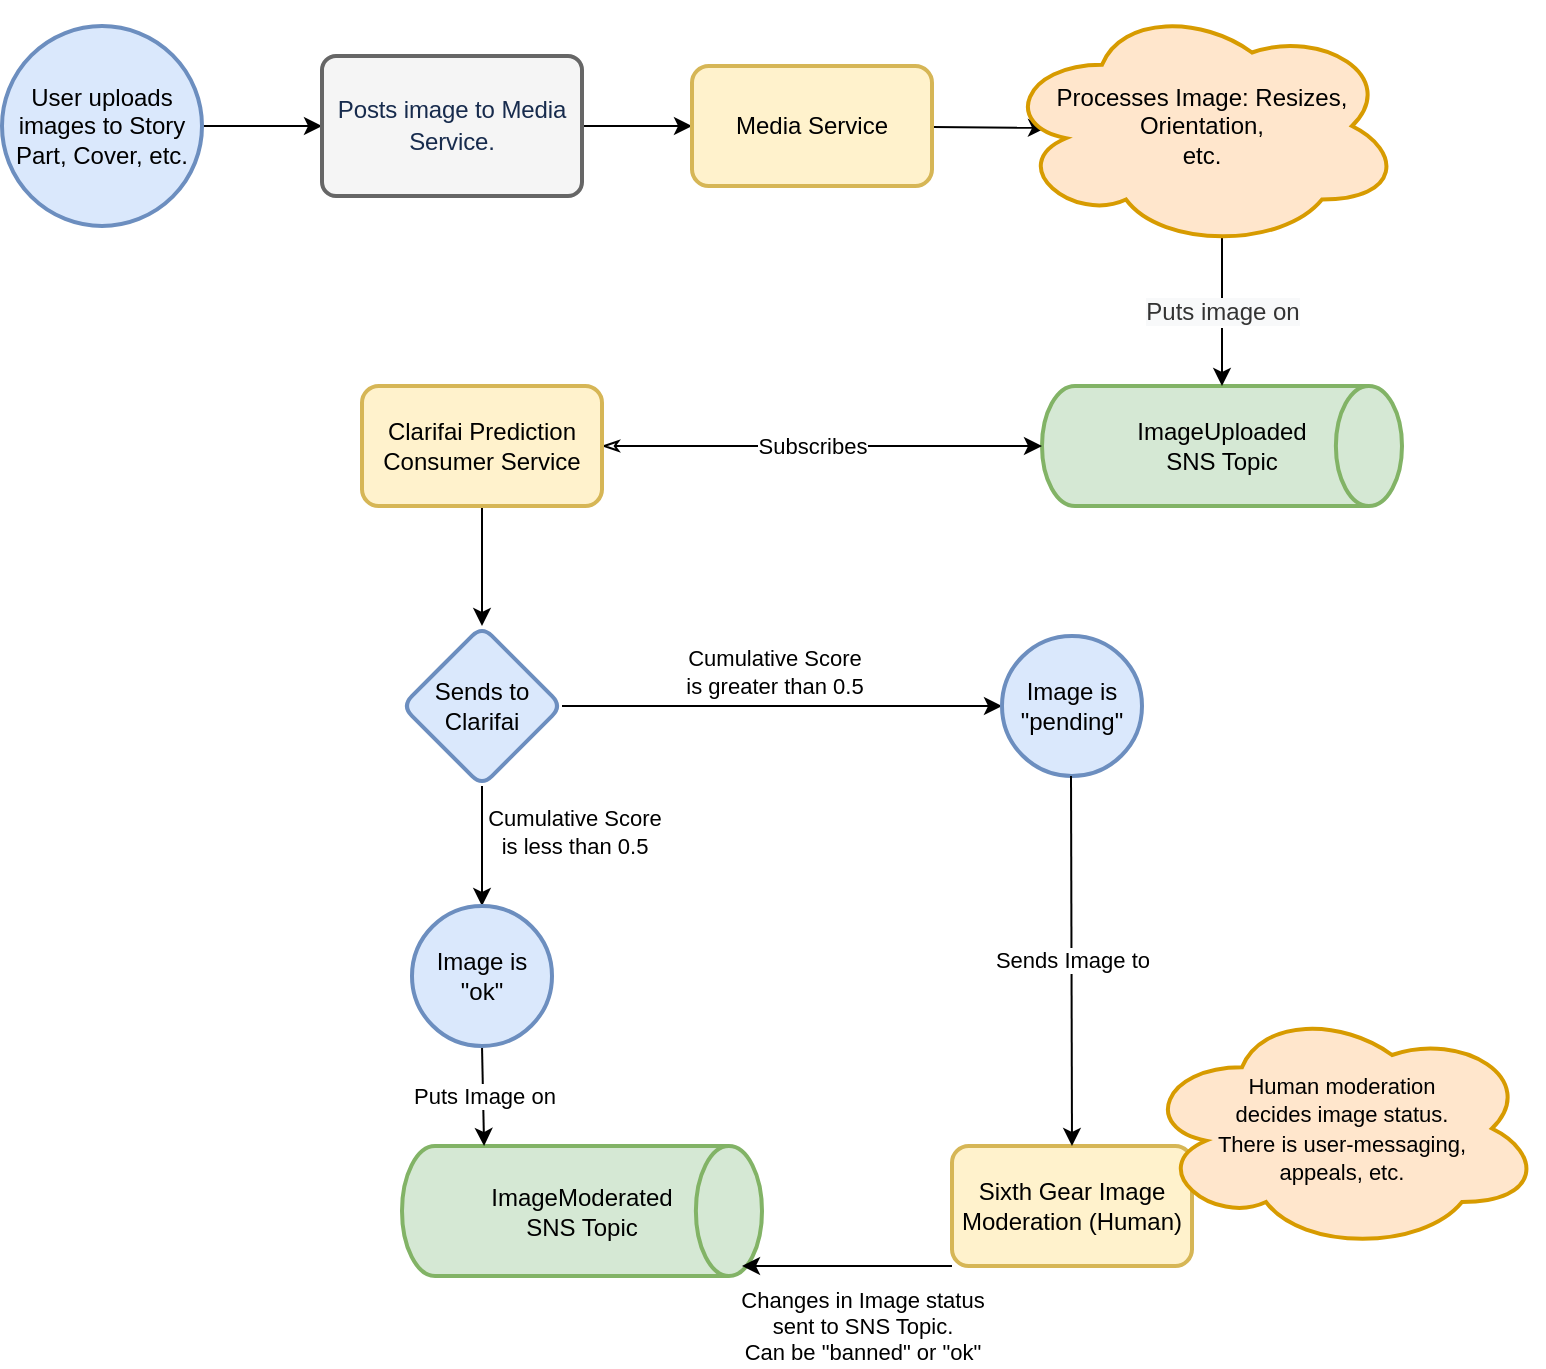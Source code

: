 <mxfile version="16.6.4" type="device"><diagram id="4d1TBi_PGhRXGTXi2tCB" name="Page-1"><mxGraphModel dx="1426" dy="801" grid="1" gridSize="10" guides="1" tooltips="1" connect="1" arrows="1" fold="1" page="1" pageScale="1" pageWidth="850" pageHeight="1100" math="0" shadow="0"><root><mxCell id="0"/><mxCell id="1" parent="0"/><mxCell id="d91mfsnvNrbqskriMuSQ-3" value="" style="edgeStyle=orthogonalEdgeStyle;rounded=0;orthogonalLoop=1;jettySize=auto;html=1;" parent="1" source="d91mfsnvNrbqskriMuSQ-1" target="d91mfsnvNrbqskriMuSQ-2" edge="1"><mxGeometry relative="1" as="geometry"/></mxCell><mxCell id="d91mfsnvNrbqskriMuSQ-1" value="User uploads images to Story Part, Cover, etc." style="strokeWidth=2;html=1;shape=mxgraph.flowchart.start_2;whiteSpace=wrap;fillColor=#dae8fc;strokeColor=#6c8ebf;" parent="1" vertex="1"><mxGeometry x="50" y="30" width="100" height="100" as="geometry"/></mxCell><mxCell id="d91mfsnvNrbqskriMuSQ-9" value="" style="edgeStyle=orthogonalEdgeStyle;rounded=0;orthogonalLoop=1;jettySize=auto;html=1;" parent="1" source="d91mfsnvNrbqskriMuSQ-2" target="d91mfsnvNrbqskriMuSQ-8" edge="1"><mxGeometry relative="1" as="geometry"/></mxCell><mxCell id="d91mfsnvNrbqskriMuSQ-2" value="&lt;span style=&quot;font-size: 1em ; letter-spacing: -0.005em ; color: rgb(23 , 43 , 77)&quot;&gt;Posts image to Media Service.&lt;/span&gt;&lt;font color=&quot;#172b4d&quot;&gt;&lt;span style=&quot;font-size: 14px&quot;&gt;&lt;br&gt;&lt;/span&gt;&lt;/font&gt;" style="rounded=1;whiteSpace=wrap;html=1;absoluteArcSize=1;arcSize=14;strokeWidth=2;fillColor=#f5f5f5;fontColor=#333333;strokeColor=#666666;" parent="1" vertex="1"><mxGeometry x="210" y="45" width="130" height="70" as="geometry"/></mxCell><mxCell id="d91mfsnvNrbqskriMuSQ-11" value="" style="rounded=0;orthogonalLoop=1;jettySize=auto;html=1;strokeColor=default;entryX=0.11;entryY=0.508;entryDx=0;entryDy=0;entryPerimeter=0;" parent="1" source="d91mfsnvNrbqskriMuSQ-8" target="d91mfsnvNrbqskriMuSQ-10" edge="1"><mxGeometry relative="1" as="geometry"/></mxCell><mxCell id="d91mfsnvNrbqskriMuSQ-8" value="Media Service" style="whiteSpace=wrap;html=1;rounded=1;strokeWidth=2;arcSize=14;fillColor=#fff2cc;strokeColor=#d6b656;" parent="1" vertex="1"><mxGeometry x="395" y="50" width="120" height="60" as="geometry"/></mxCell><mxCell id="d91mfsnvNrbqskriMuSQ-14" value="&lt;div style=&quot;text-align: center&quot;&gt;ImageUploaded&lt;/div&gt;&lt;div style=&quot;text-align: center&quot;&gt;SNS Topic&lt;/div&gt;" style="strokeWidth=2;html=1;shape=mxgraph.flowchart.direct_data;whiteSpace=wrap;fillColor=#d5e8d4;strokeColor=#82b366;" parent="1" vertex="1"><mxGeometry x="570" y="210" width="180" height="60" as="geometry"/></mxCell><mxCell id="d91mfsnvNrbqskriMuSQ-51" value="&lt;span style=&quot;color: rgb(51 , 51 , 51) ; font-size: 12px ; background-color: rgb(248 , 249 , 250)&quot;&gt;Puts image on&lt;/span&gt;" style="edgeStyle=none;rounded=0;orthogonalLoop=1;jettySize=auto;html=1;exitX=0.55;exitY=0.95;exitDx=0;exitDy=0;exitPerimeter=0;entryX=0.5;entryY=0;entryDx=0;entryDy=0;entryPerimeter=0;startArrow=none;startFill=0;endArrow=classic;endFill=1;strokeColor=default;" parent="1" source="d91mfsnvNrbqskriMuSQ-10" target="d91mfsnvNrbqskriMuSQ-14" edge="1"><mxGeometry relative="1" as="geometry"/></mxCell><mxCell id="d91mfsnvNrbqskriMuSQ-10" value="Processes Image: Resizes, Orientation,&lt;br&gt;etc." style="ellipse;shape=cloud;whiteSpace=wrap;html=1;rounded=1;strokeWidth=2;arcSize=14;fillColor=#ffe6cc;strokeColor=#d79b00;" parent="1" vertex="1"><mxGeometry x="550" y="18.75" width="200" height="122.5" as="geometry"/></mxCell><mxCell id="d91mfsnvNrbqskriMuSQ-22" value="" style="edgeStyle=none;rounded=0;orthogonalLoop=1;jettySize=auto;html=1;startArrow=classicThin;startFill=0;endArrow=classic;endFill=1;strokeColor=default;" parent="1" source="d91mfsnvNrbqskriMuSQ-21" target="d91mfsnvNrbqskriMuSQ-14" edge="1"><mxGeometry relative="1" as="geometry"/></mxCell><mxCell id="d91mfsnvNrbqskriMuSQ-23" value="Subscribes" style="edgeLabel;html=1;align=center;verticalAlign=middle;resizable=0;points=[];" parent="d91mfsnvNrbqskriMuSQ-22" vertex="1" connectable="0"><mxGeometry x="-0.467" y="1" relative="1" as="geometry"><mxPoint x="46" y="1" as="offset"/></mxGeometry></mxCell><mxCell id="d91mfsnvNrbqskriMuSQ-25" value="" style="edgeStyle=none;rounded=0;orthogonalLoop=1;jettySize=auto;html=1;startArrow=none;startFill=0;endArrow=classic;endFill=1;strokeColor=default;" parent="1" source="d91mfsnvNrbqskriMuSQ-21" target="d91mfsnvNrbqskriMuSQ-24" edge="1"><mxGeometry relative="1" as="geometry"/></mxCell><mxCell id="d91mfsnvNrbqskriMuSQ-21" value="Clarifai Prediction Consumer Service" style="whiteSpace=wrap;html=1;rounded=1;strokeWidth=2;arcSize=14;fillColor=#fff2cc;strokeColor=#d6b656;" parent="1" vertex="1"><mxGeometry x="230" y="210" width="120" height="60" as="geometry"/></mxCell><mxCell id="d91mfsnvNrbqskriMuSQ-29" value="" style="edgeStyle=none;rounded=0;orthogonalLoop=1;jettySize=auto;html=1;startArrow=none;startFill=0;endArrow=classic;endFill=1;strokeColor=default;entryX=0;entryY=0.5;entryDx=0;entryDy=0;" parent="1" source="d91mfsnvNrbqskriMuSQ-24" target="d91mfsnvNrbqskriMuSQ-44" edge="1"><mxGeometry relative="1" as="geometry"><mxPoint x="560" y="370" as="targetPoint"/></mxGeometry></mxCell><mxCell id="d91mfsnvNrbqskriMuSQ-42" value="" style="edgeStyle=none;rounded=0;orthogonalLoop=1;jettySize=auto;html=1;startArrow=none;startFill=0;endArrow=classic;endFill=1;strokeColor=default;" parent="1" source="d91mfsnvNrbqskriMuSQ-24" target="d91mfsnvNrbqskriMuSQ-41" edge="1"><mxGeometry relative="1" as="geometry"/></mxCell><mxCell id="d91mfsnvNrbqskriMuSQ-24" value="Sends to Clarifai" style="rhombus;whiteSpace=wrap;html=1;rounded=1;strokeColor=#6c8ebf;strokeWidth=2;fillColor=#dae8fc;arcSize=14;" parent="1" vertex="1"><mxGeometry x="250" y="330" width="80" height="80" as="geometry"/></mxCell><mxCell id="d91mfsnvNrbqskriMuSQ-35" value="Cumulative Score&lt;br&gt;is greater than 0.5" style="edgeLabel;resizable=0;html=1;align=center;verticalAlign=middle;labelBackgroundColor=none;" parent="1" connectable="0" vertex="1"><mxGeometry x="429.995" y="360.005" as="geometry"><mxPoint x="6" y="-7" as="offset"/></mxGeometry></mxCell><mxCell id="d91mfsnvNrbqskriMuSQ-37" value="&lt;div style=&quot;text-align: center&quot;&gt;ImageModerated&lt;/div&gt;&lt;div style=&quot;text-align: center&quot;&gt;SNS Topic&lt;/div&gt;" style="strokeWidth=2;html=1;shape=mxgraph.flowchart.direct_data;whiteSpace=wrap;fillColor=#d5e8d4;strokeColor=#82b366;" parent="1" vertex="1"><mxGeometry x="250" y="590" width="180" height="65" as="geometry"/></mxCell><mxCell id="d91mfsnvNrbqskriMuSQ-54" value="&lt;font color=&quot;rgba(0, 0, 0, 0)&quot; face=&quot;monospace&quot;&gt;&lt;span style=&quot;font-size: 0px ; background-color: rgb(248 , 249 , 250)&quot;&gt;pu&lt;/span&gt;&lt;/font&gt;Puts Image on" style="edgeStyle=none;rounded=0;orthogonalLoop=1;jettySize=auto;html=1;exitX=0.5;exitY=1;exitDx=0;exitDy=0;entryX=0.228;entryY=0;entryDx=0;entryDy=0;entryPerimeter=0;startArrow=none;startFill=0;endArrow=classic;endFill=1;strokeColor=default;" parent="1" source="d91mfsnvNrbqskriMuSQ-41" target="d91mfsnvNrbqskriMuSQ-37" edge="1"><mxGeometry relative="1" as="geometry"/></mxCell><mxCell id="d91mfsnvNrbqskriMuSQ-41" value="Image is&lt;br&gt;&quot;ok&quot;" style="ellipse;whiteSpace=wrap;html=1;rounded=1;strokeColor=#6c8ebf;strokeWidth=2;fillColor=#dae8fc;arcSize=14;" parent="1" vertex="1"><mxGeometry x="255" y="470" width="70" height="70" as="geometry"/></mxCell><mxCell id="uQtn74tzqgRwQwkcHCnP-2" style="edgeStyle=orthogonalEdgeStyle;rounded=0;orthogonalLoop=1;jettySize=auto;html=1;exitX=0;exitY=1;exitDx=0;exitDy=0;" parent="1" source="d91mfsnvNrbqskriMuSQ-43" edge="1"><mxGeometry relative="1" as="geometry"><mxPoint x="525" y="650" as="targetPoint"/></mxGeometry></mxCell><mxCell id="d91mfsnvNrbqskriMuSQ-43" value="Sixth Gear Image Moderation (Human)" style="whiteSpace=wrap;html=1;rounded=1;strokeColor=#d6b656;strokeWidth=2;fillColor=#fff2cc;arcSize=14;" parent="1" vertex="1"><mxGeometry x="525" y="590" width="120" height="60" as="geometry"/></mxCell><mxCell id="d91mfsnvNrbqskriMuSQ-44" value="Image is&lt;br&gt;&quot;pending&quot;" style="ellipse;whiteSpace=wrap;html=1;rounded=1;strokeColor=#6c8ebf;strokeWidth=2;fillColor=#dae8fc;arcSize=14;" parent="1" vertex="1"><mxGeometry x="550" y="335" width="70" height="70" as="geometry"/></mxCell><mxCell id="d91mfsnvNrbqskriMuSQ-46" value="&lt;span style=&quot;font-size: 11px&quot;&gt;Human moderation&lt;/span&gt;&lt;br style=&quot;font-size: 11px&quot;&gt;&lt;span style=&quot;font-size: 11px&quot;&gt;decides image status.&lt;br&gt;There is user-messaging, &lt;br&gt;appeals, etc.&lt;/span&gt;" style="ellipse;shape=cloud;whiteSpace=wrap;html=1;rounded=1;strokeWidth=2;arcSize=14;fillColor=#ffe6cc;strokeColor=#d79b00;" parent="1" vertex="1"><mxGeometry x="620" y="520" width="200" height="122.5" as="geometry"/></mxCell><mxCell id="d91mfsnvNrbqskriMuSQ-48" value="" style="endArrow=none;html=1;rounded=0;strokeColor=default;startArrow=classic;startFill=1;endFill=0;entryX=0;entryY=1;entryDx=0;entryDy=0;" parent="1" target="d91mfsnvNrbqskriMuSQ-43" edge="1"><mxGeometry relative="1" as="geometry"><mxPoint x="420" y="650" as="sourcePoint"/><mxPoint x="480" y="534.5" as="targetPoint"/></mxGeometry></mxCell><mxCell id="d91mfsnvNrbqskriMuSQ-49" value="Changes in Image status&lt;br&gt;sent to SNS Topic.&lt;br&gt;Can be &quot;banned&quot; or &quot;ok&quot;" style="edgeLabel;resizable=0;html=1;align=center;verticalAlign=middle;labelBackgroundColor=none;" parent="d91mfsnvNrbqskriMuSQ-48" connectable="0" vertex="1"><mxGeometry relative="1" as="geometry"><mxPoint x="7" y="30" as="offset"/></mxGeometry></mxCell><mxCell id="d91mfsnvNrbqskriMuSQ-53" value="Sends Image to" style="edgeStyle=none;rounded=0;orthogonalLoop=1;jettySize=auto;html=1;entryX=0.5;entryY=0;entryDx=0;entryDy=0;startArrow=none;startFill=0;endArrow=classic;endFill=1;strokeColor=default;" parent="1" target="d91mfsnvNrbqskriMuSQ-43" edge="1"><mxGeometry relative="1" as="geometry"><mxPoint x="584.5" y="405" as="sourcePoint"/><mxPoint x="584.5" y="495" as="targetPoint"/></mxGeometry></mxCell><mxCell id="xUNJ6hqU6EIqXM0KdI4q-1" value="Cumulative Score&lt;br&gt;is less than 0.5" style="edgeLabel;resizable=0;html=1;align=center;verticalAlign=middle;labelBackgroundColor=none;" connectable="0" vertex="1" parent="1"><mxGeometry x="329.995" y="440.005" as="geometry"><mxPoint x="6" y="-7" as="offset"/></mxGeometry></mxCell></root></mxGraphModel></diagram></mxfile>